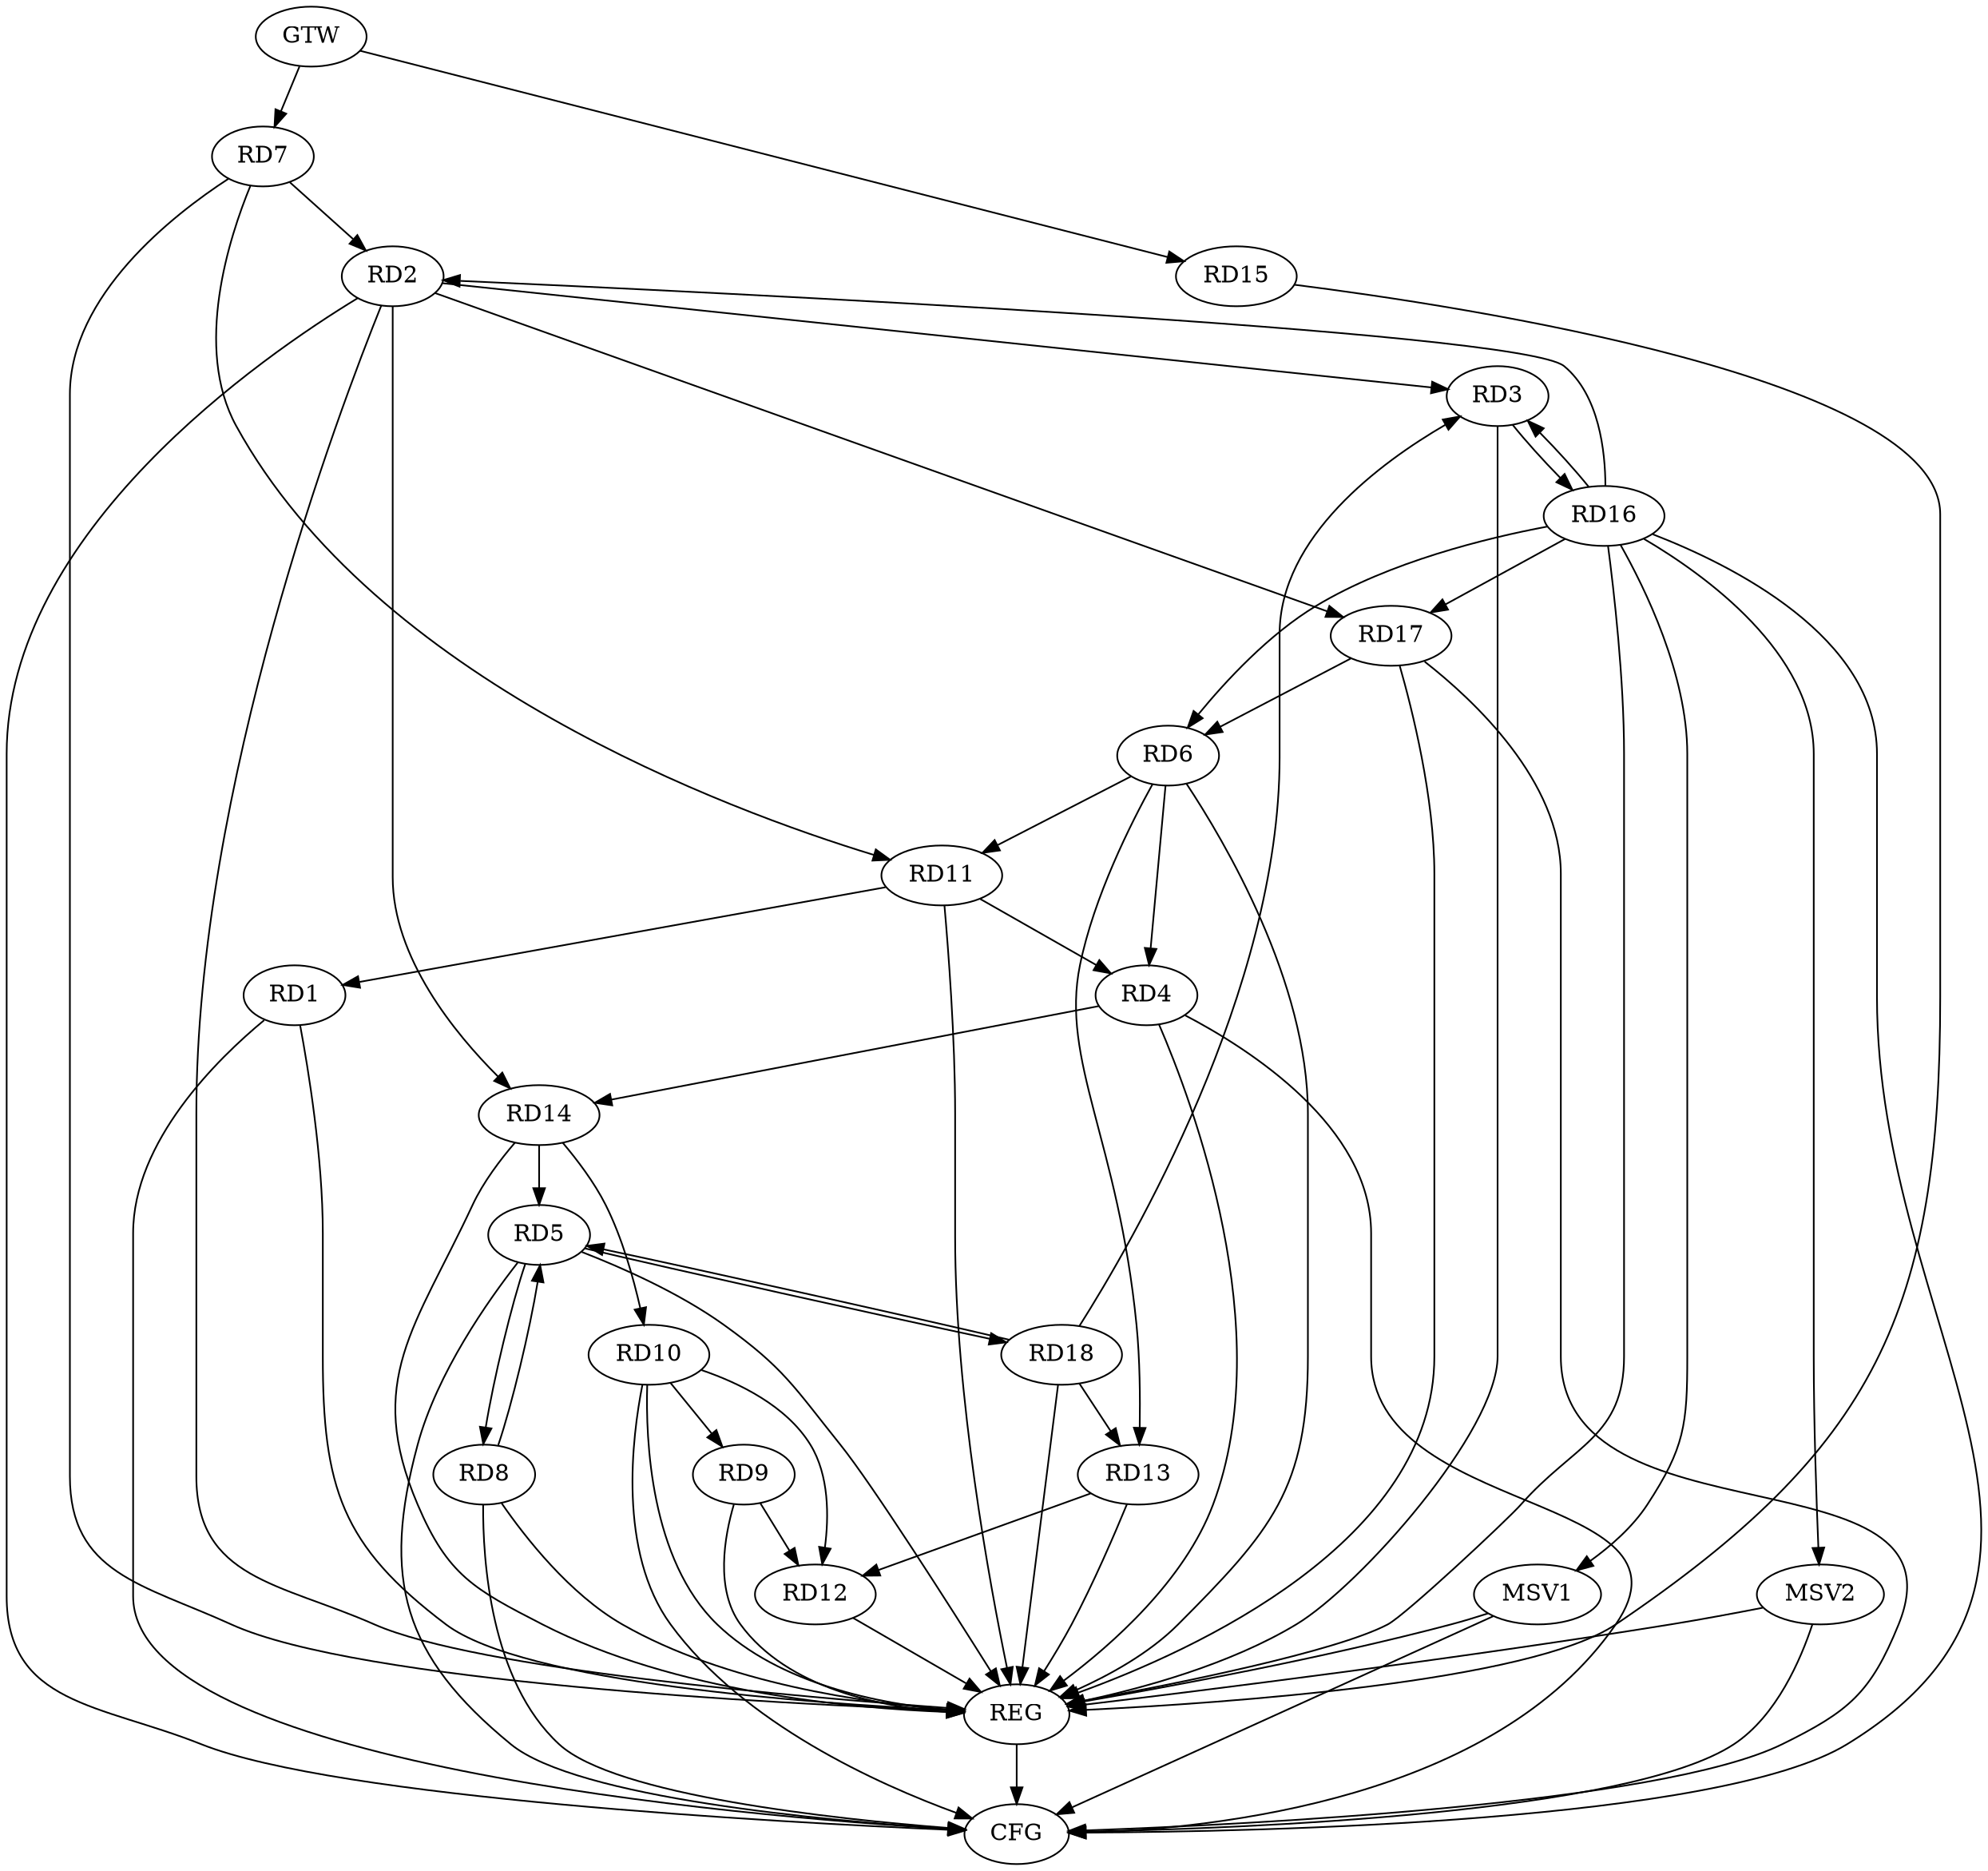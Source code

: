 strict digraph G {
  RD1 [ label="RD1" ];
  RD2 [ label="RD2" ];
  RD3 [ label="RD3" ];
  RD4 [ label="RD4" ];
  RD5 [ label="RD5" ];
  RD6 [ label="RD6" ];
  RD7 [ label="RD7" ];
  RD8 [ label="RD8" ];
  RD9 [ label="RD9" ];
  RD10 [ label="RD10" ];
  RD11 [ label="RD11" ];
  RD12 [ label="RD12" ];
  RD13 [ label="RD13" ];
  RD14 [ label="RD14" ];
  RD15 [ label="RD15" ];
  RD16 [ label="RD16" ];
  RD17 [ label="RD17" ];
  RD18 [ label="RD18" ];
  GTW [ label="GTW" ];
  REG [ label="REG" ];
  CFG [ label="CFG" ];
  MSV1 [ label="MSV1" ];
  MSV2 [ label="MSV2" ];
  RD11 -> RD1;
  RD2 -> RD3;
  RD7 -> RD2;
  RD2 -> RD14;
  RD16 -> RD2;
  RD2 -> RD17;
  RD3 -> RD16;
  RD16 -> RD3;
  RD18 -> RD3;
  RD6 -> RD4;
  RD11 -> RD4;
  RD4 -> RD14;
  RD5 -> RD8;
  RD8 -> RD5;
  RD14 -> RD5;
  RD5 -> RD18;
  RD18 -> RD5;
  RD6 -> RD11;
  RD6 -> RD13;
  RD16 -> RD6;
  RD17 -> RD6;
  RD7 -> RD11;
  RD10 -> RD9;
  RD9 -> RD12;
  RD10 -> RD12;
  RD14 -> RD10;
  RD13 -> RD12;
  RD18 -> RD13;
  RD16 -> RD17;
  GTW -> RD7;
  GTW -> RD15;
  RD1 -> REG;
  RD2 -> REG;
  RD3 -> REG;
  RD4 -> REG;
  RD5 -> REG;
  RD6 -> REG;
  RD7 -> REG;
  RD8 -> REG;
  RD9 -> REG;
  RD10 -> REG;
  RD11 -> REG;
  RD12 -> REG;
  RD13 -> REG;
  RD14 -> REG;
  RD15 -> REG;
  RD16 -> REG;
  RD17 -> REG;
  RD18 -> REG;
  RD4 -> CFG;
  RD5 -> CFG;
  RD2 -> CFG;
  RD1 -> CFG;
  RD16 -> CFG;
  RD8 -> CFG;
  RD10 -> CFG;
  RD17 -> CFG;
  REG -> CFG;
  RD16 -> MSV1;
  MSV1 -> REG;
  MSV1 -> CFG;
  RD16 -> MSV2;
  MSV2 -> REG;
  MSV2 -> CFG;
}
